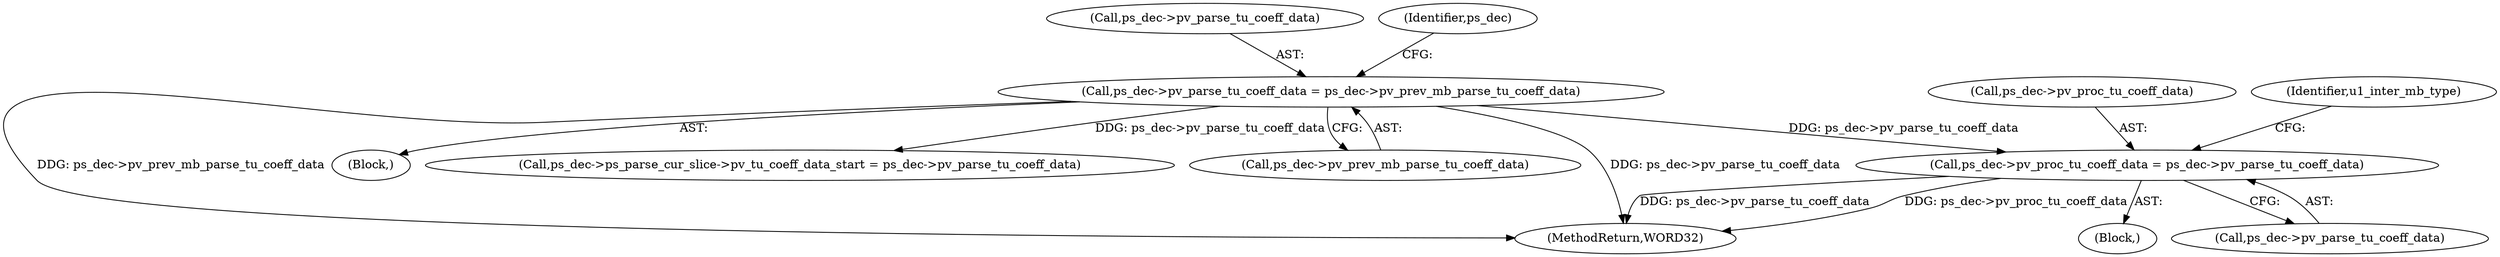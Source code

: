 digraph "0_Android_4a524d3a8ae9aa20c36430008e6bd429443f8f1d_1@pointer" {
"1000836" [label="(Call,ps_dec->pv_proc_tu_coeff_data = ps_dec->pv_parse_tu_coeff_data)"];
"1000552" [label="(Call,ps_dec->pv_parse_tu_coeff_data = ps_dec->pv_prev_mb_parse_tu_coeff_data)"];
"1000836" [label="(Call,ps_dec->pv_proc_tu_coeff_data = ps_dec->pv_parse_tu_coeff_data)"];
"1000840" [label="(Call,ps_dec->pv_parse_tu_coeff_data)"];
"1001278" [label="(MethodReturn,WORD32)"];
"1000486" [label="(Block,)"];
"1000837" [label="(Call,ps_dec->pv_proc_tu_coeff_data)"];
"1000552" [label="(Call,ps_dec->pv_parse_tu_coeff_data = ps_dec->pv_prev_mb_parse_tu_coeff_data)"];
"1000553" [label="(Call,ps_dec->pv_parse_tu_coeff_data)"];
"1000561" [label="(Identifier,ps_dec)"];
"1000844" [label="(Identifier,u1_inter_mb_type)"];
"1000825" [label="(Call,ps_dec->ps_parse_cur_slice->pv_tu_coeff_data_start = ps_dec->pv_parse_tu_coeff_data)"];
"1000835" [label="(Block,)"];
"1000556" [label="(Call,ps_dec->pv_prev_mb_parse_tu_coeff_data)"];
"1000836" -> "1000835"  [label="AST: "];
"1000836" -> "1000840"  [label="CFG: "];
"1000837" -> "1000836"  [label="AST: "];
"1000840" -> "1000836"  [label="AST: "];
"1000844" -> "1000836"  [label="CFG: "];
"1000836" -> "1001278"  [label="DDG: ps_dec->pv_parse_tu_coeff_data"];
"1000836" -> "1001278"  [label="DDG: ps_dec->pv_proc_tu_coeff_data"];
"1000552" -> "1000836"  [label="DDG: ps_dec->pv_parse_tu_coeff_data"];
"1000552" -> "1000486"  [label="AST: "];
"1000552" -> "1000556"  [label="CFG: "];
"1000553" -> "1000552"  [label="AST: "];
"1000556" -> "1000552"  [label="AST: "];
"1000561" -> "1000552"  [label="CFG: "];
"1000552" -> "1001278"  [label="DDG: ps_dec->pv_parse_tu_coeff_data"];
"1000552" -> "1001278"  [label="DDG: ps_dec->pv_prev_mb_parse_tu_coeff_data"];
"1000552" -> "1000825"  [label="DDG: ps_dec->pv_parse_tu_coeff_data"];
}
